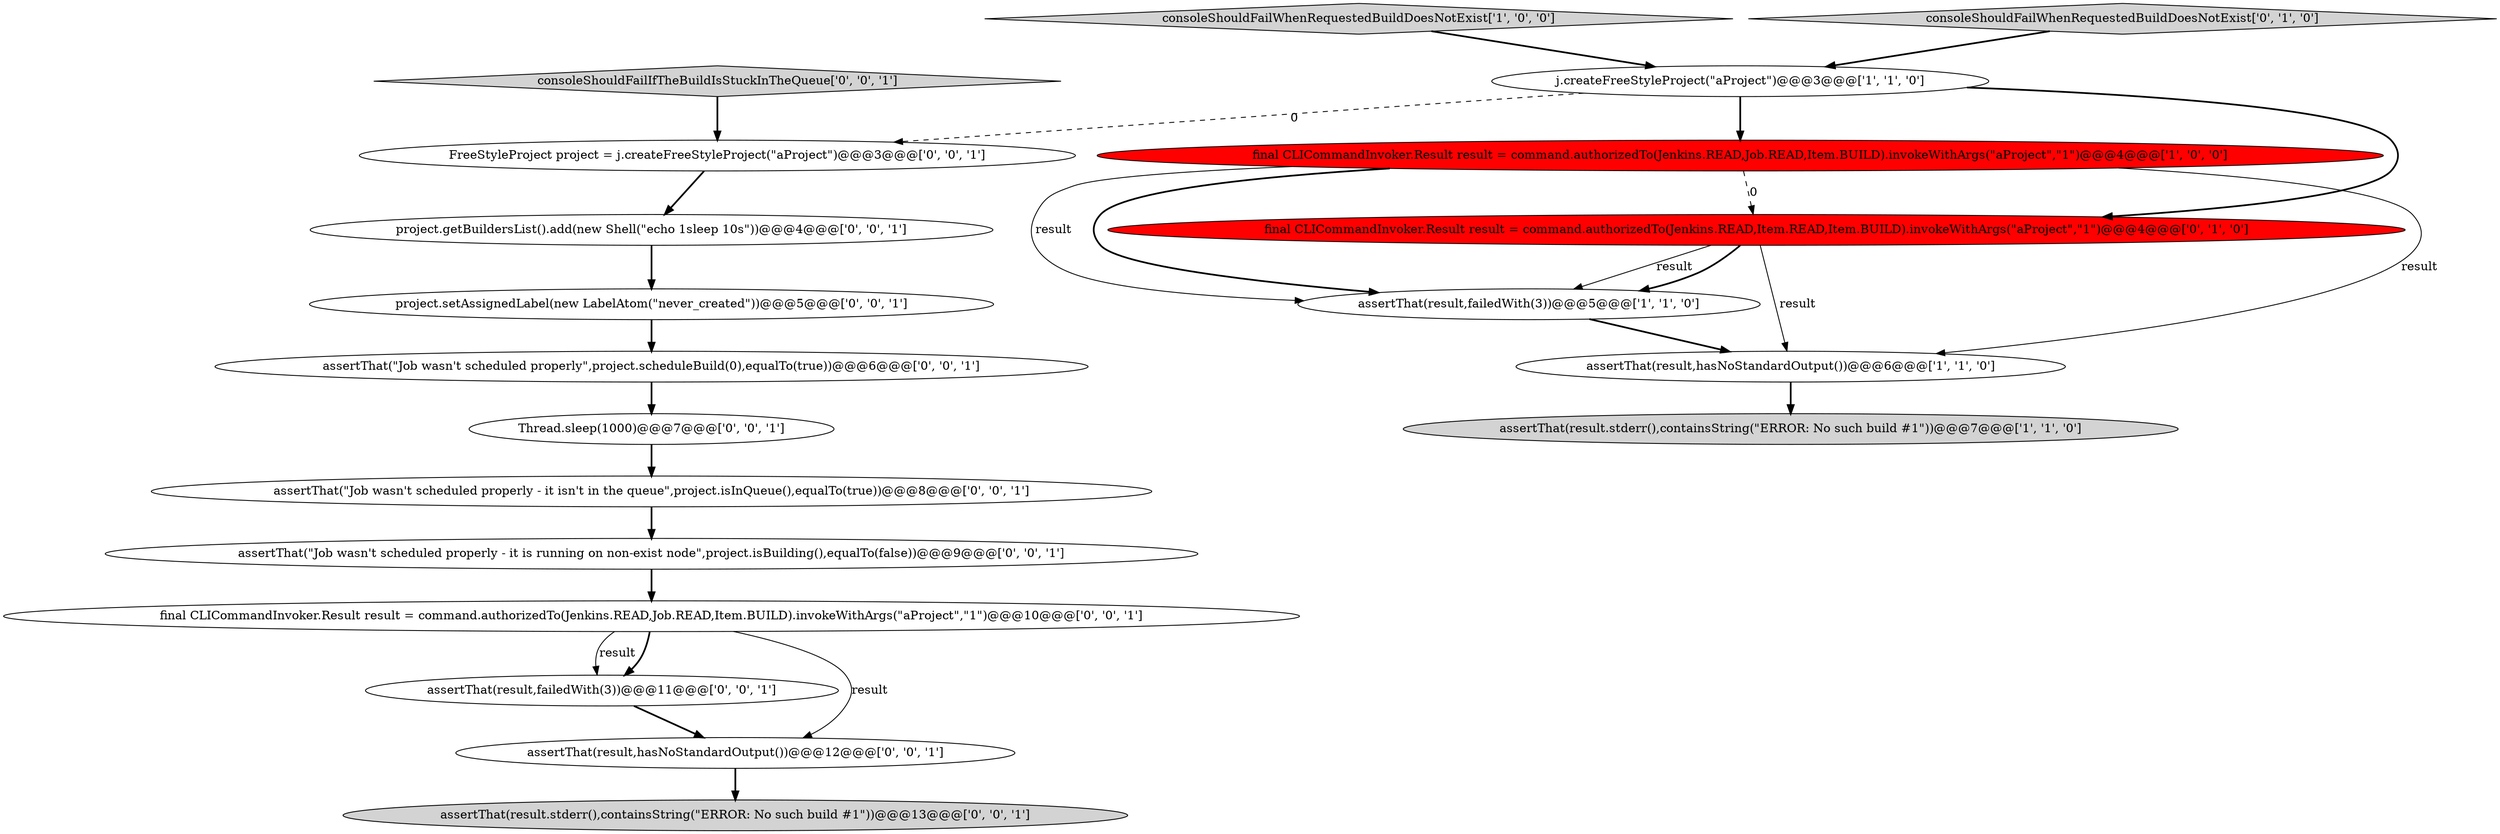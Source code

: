 digraph {
16 [style = filled, label = "FreeStyleProject project = j.createFreeStyleProject(\"aProject\")@@@3@@@['0', '0', '1']", fillcolor = white, shape = ellipse image = "AAA0AAABBB3BBB"];
6 [style = filled, label = "final CLICommandInvoker.Result result = command.authorizedTo(Jenkins.READ,Item.READ,Item.BUILD).invokeWithArgs(\"aProject\",\"1\")@@@4@@@['0', '1', '0']", fillcolor = red, shape = ellipse image = "AAA1AAABBB2BBB"];
19 [style = filled, label = "assertThat(result,failedWith(3))@@@11@@@['0', '0', '1']", fillcolor = white, shape = ellipse image = "AAA0AAABBB3BBB"];
5 [style = filled, label = "consoleShouldFailWhenRequestedBuildDoesNotExist['1', '0', '0']", fillcolor = lightgray, shape = diamond image = "AAA0AAABBB1BBB"];
15 [style = filled, label = "assertThat(\"Job wasn't scheduled properly - it isn't in the queue\",project.isInQueue(),equalTo(true))@@@8@@@['0', '0', '1']", fillcolor = white, shape = ellipse image = "AAA0AAABBB3BBB"];
2 [style = filled, label = "assertThat(result.stderr(),containsString(\"ERROR: No such build #1\"))@@@7@@@['1', '1', '0']", fillcolor = lightgray, shape = ellipse image = "AAA0AAABBB1BBB"];
0 [style = filled, label = "final CLICommandInvoker.Result result = command.authorizedTo(Jenkins.READ,Job.READ,Item.BUILD).invokeWithArgs(\"aProject\",\"1\")@@@4@@@['1', '0', '0']", fillcolor = red, shape = ellipse image = "AAA1AAABBB1BBB"];
9 [style = filled, label = "assertThat(\"Job wasn't scheduled properly - it is running on non-exist node\",project.isBuilding(),equalTo(false))@@@9@@@['0', '0', '1']", fillcolor = white, shape = ellipse image = "AAA0AAABBB3BBB"];
18 [style = filled, label = "assertThat(result.stderr(),containsString(\"ERROR: No such build #1\"))@@@13@@@['0', '0', '1']", fillcolor = lightgray, shape = ellipse image = "AAA0AAABBB3BBB"];
4 [style = filled, label = "assertThat(result,hasNoStandardOutput())@@@6@@@['1', '1', '0']", fillcolor = white, shape = ellipse image = "AAA0AAABBB1BBB"];
14 [style = filled, label = "project.setAssignedLabel(new LabelAtom(\"never_created\"))@@@5@@@['0', '0', '1']", fillcolor = white, shape = ellipse image = "AAA0AAABBB3BBB"];
1 [style = filled, label = "assertThat(result,failedWith(3))@@@5@@@['1', '1', '0']", fillcolor = white, shape = ellipse image = "AAA0AAABBB1BBB"];
12 [style = filled, label = "Thread.sleep(1000)@@@7@@@['0', '0', '1']", fillcolor = white, shape = ellipse image = "AAA0AAABBB3BBB"];
10 [style = filled, label = "consoleShouldFailIfTheBuildIsStuckInTheQueue['0', '0', '1']", fillcolor = lightgray, shape = diamond image = "AAA0AAABBB3BBB"];
8 [style = filled, label = "assertThat(\"Job wasn't scheduled properly\",project.scheduleBuild(0),equalTo(true))@@@6@@@['0', '0', '1']", fillcolor = white, shape = ellipse image = "AAA0AAABBB3BBB"];
17 [style = filled, label = "project.getBuildersList().add(new Shell(\"echo 1sleep 10s\"))@@@4@@@['0', '0', '1']", fillcolor = white, shape = ellipse image = "AAA0AAABBB3BBB"];
13 [style = filled, label = "assertThat(result,hasNoStandardOutput())@@@12@@@['0', '0', '1']", fillcolor = white, shape = ellipse image = "AAA0AAABBB3BBB"];
3 [style = filled, label = "j.createFreeStyleProject(\"aProject\")@@@3@@@['1', '1', '0']", fillcolor = white, shape = ellipse image = "AAA0AAABBB1BBB"];
11 [style = filled, label = "final CLICommandInvoker.Result result = command.authorizedTo(Jenkins.READ,Job.READ,Item.BUILD).invokeWithArgs(\"aProject\",\"1\")@@@10@@@['0', '0', '1']", fillcolor = white, shape = ellipse image = "AAA0AAABBB3BBB"];
7 [style = filled, label = "consoleShouldFailWhenRequestedBuildDoesNotExist['0', '1', '0']", fillcolor = lightgray, shape = diamond image = "AAA0AAABBB2BBB"];
5->3 [style = bold, label=""];
1->4 [style = bold, label=""];
9->11 [style = bold, label=""];
6->1 [style = solid, label="result"];
0->6 [style = dashed, label="0"];
12->15 [style = bold, label=""];
3->6 [style = bold, label=""];
4->2 [style = bold, label=""];
16->17 [style = bold, label=""];
11->19 [style = bold, label=""];
11->13 [style = solid, label="result"];
7->3 [style = bold, label=""];
3->0 [style = bold, label=""];
0->1 [style = solid, label="result"];
11->19 [style = solid, label="result"];
6->1 [style = bold, label=""];
19->13 [style = bold, label=""];
10->16 [style = bold, label=""];
17->14 [style = bold, label=""];
15->9 [style = bold, label=""];
0->1 [style = bold, label=""];
6->4 [style = solid, label="result"];
0->4 [style = solid, label="result"];
14->8 [style = bold, label=""];
8->12 [style = bold, label=""];
3->16 [style = dashed, label="0"];
13->18 [style = bold, label=""];
}
